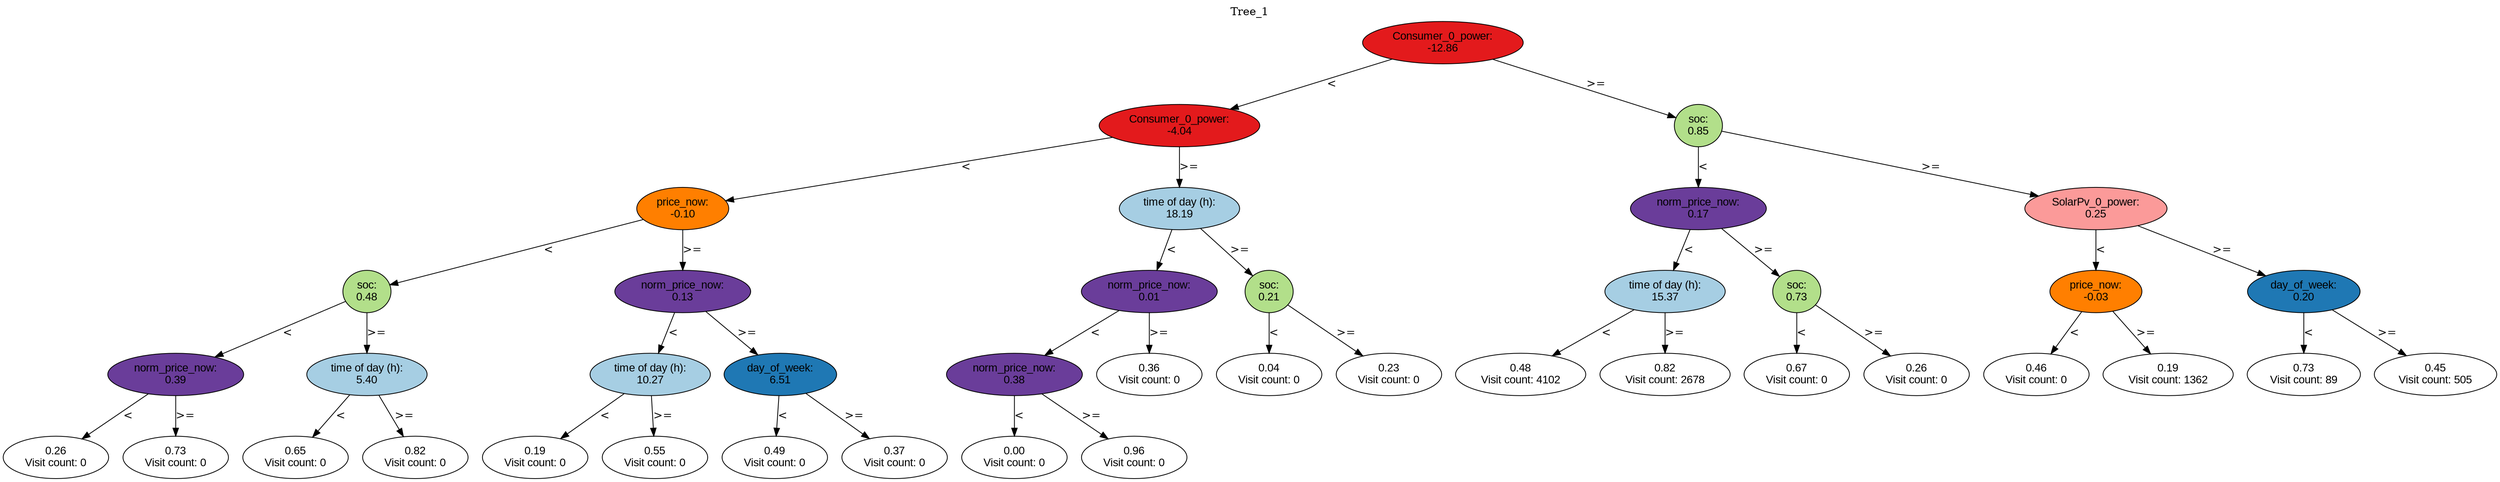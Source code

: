 digraph BST {
    node [fontname="Arial" style=filled colorscheme=paired12];
    0 [ label = "Consumer_0_power:
-12.86" fillcolor=6];
    1 [ label = "Consumer_0_power:
-4.04" fillcolor=6];
    2 [ label = "price_now:
-0.10" fillcolor=8];
    3 [ label = "soc:
0.48" fillcolor=3];
    4 [ label = "norm_price_now:
0.39" fillcolor=10];
    5 [ label = "0.26
Visit count: 0" fillcolor=white];
    6 [ label = "0.73
Visit count: 0" fillcolor=white];
    7 [ label = "time of day (h):
5.40" fillcolor=1];
    8 [ label = "0.65
Visit count: 0" fillcolor=white];
    9 [ label = "0.82
Visit count: 0" fillcolor=white];
    10 [ label = "norm_price_now:
0.13" fillcolor=10];
    11 [ label = "time of day (h):
10.27" fillcolor=1];
    12 [ label = "0.19
Visit count: 0" fillcolor=white];
    13 [ label = "0.55
Visit count: 0" fillcolor=white];
    14 [ label = "day_of_week:
6.51" fillcolor=2];
    15 [ label = "0.49
Visit count: 0" fillcolor=white];
    16 [ label = "0.37
Visit count: 0" fillcolor=white];
    17 [ label = "time of day (h):
18.19" fillcolor=1];
    18 [ label = "norm_price_now:
0.01" fillcolor=10];
    19 [ label = "norm_price_now:
0.38" fillcolor=10];
    20 [ label = "0.00
Visit count: 0" fillcolor=white];
    21 [ label = "0.96
Visit count: 0" fillcolor=white];
    22 [ label = "0.36
Visit count: 0" fillcolor=white];
    23 [ label = "soc:
0.21" fillcolor=3];
    24 [ label = "0.04
Visit count: 0" fillcolor=white];
    25 [ label = "0.23
Visit count: 0" fillcolor=white];
    26 [ label = "soc:
0.85" fillcolor=3];
    27 [ label = "norm_price_now:
0.17" fillcolor=10];
    28 [ label = "time of day (h):
15.37" fillcolor=1];
    29 [ label = "0.48
Visit count: 4102" fillcolor=white];
    30 [ label = "0.82
Visit count: 2678" fillcolor=white];
    31 [ label = "soc:
0.73" fillcolor=3];
    32 [ label = "0.67
Visit count: 0" fillcolor=white];
    33 [ label = "0.26
Visit count: 0" fillcolor=white];
    34 [ label = "SolarPv_0_power:
0.25" fillcolor=5];
    35 [ label = "price_now:
-0.03" fillcolor=8];
    36 [ label = "0.46
Visit count: 0" fillcolor=white];
    37 [ label = "0.19
Visit count: 1362" fillcolor=white];
    38 [ label = "day_of_week:
0.20" fillcolor=2];
    39 [ label = "0.73
Visit count: 89" fillcolor=white];
    40 [ label = "0.45
Visit count: 505" fillcolor=white];

    0  -> 1[ label = "<"];
    0  -> 26[ label = ">="];
    1  -> 2[ label = "<"];
    1  -> 17[ label = ">="];
    2  -> 3[ label = "<"];
    2  -> 10[ label = ">="];
    3  -> 4[ label = "<"];
    3  -> 7[ label = ">="];
    4  -> 5[ label = "<"];
    4  -> 6[ label = ">="];
    7  -> 8[ label = "<"];
    7  -> 9[ label = ">="];
    10  -> 11[ label = "<"];
    10  -> 14[ label = ">="];
    11  -> 12[ label = "<"];
    11  -> 13[ label = ">="];
    14  -> 15[ label = "<"];
    14  -> 16[ label = ">="];
    17  -> 18[ label = "<"];
    17  -> 23[ label = ">="];
    18  -> 19[ label = "<"];
    18  -> 22[ label = ">="];
    19  -> 20[ label = "<"];
    19  -> 21[ label = ">="];
    23  -> 24[ label = "<"];
    23  -> 25[ label = ">="];
    26  -> 27[ label = "<"];
    26  -> 34[ label = ">="];
    27  -> 28[ label = "<"];
    27  -> 31[ label = ">="];
    28  -> 29[ label = "<"];
    28  -> 30[ label = ">="];
    31  -> 32[ label = "<"];
    31  -> 33[ label = ">="];
    34  -> 35[ label = "<"];
    34  -> 38[ label = ">="];
    35  -> 36[ label = "<"];
    35  -> 37[ label = ">="];
    38  -> 39[ label = "<"];
    38  -> 40[ label = ">="];

    labelloc="t";
    label="Tree_1";
}
